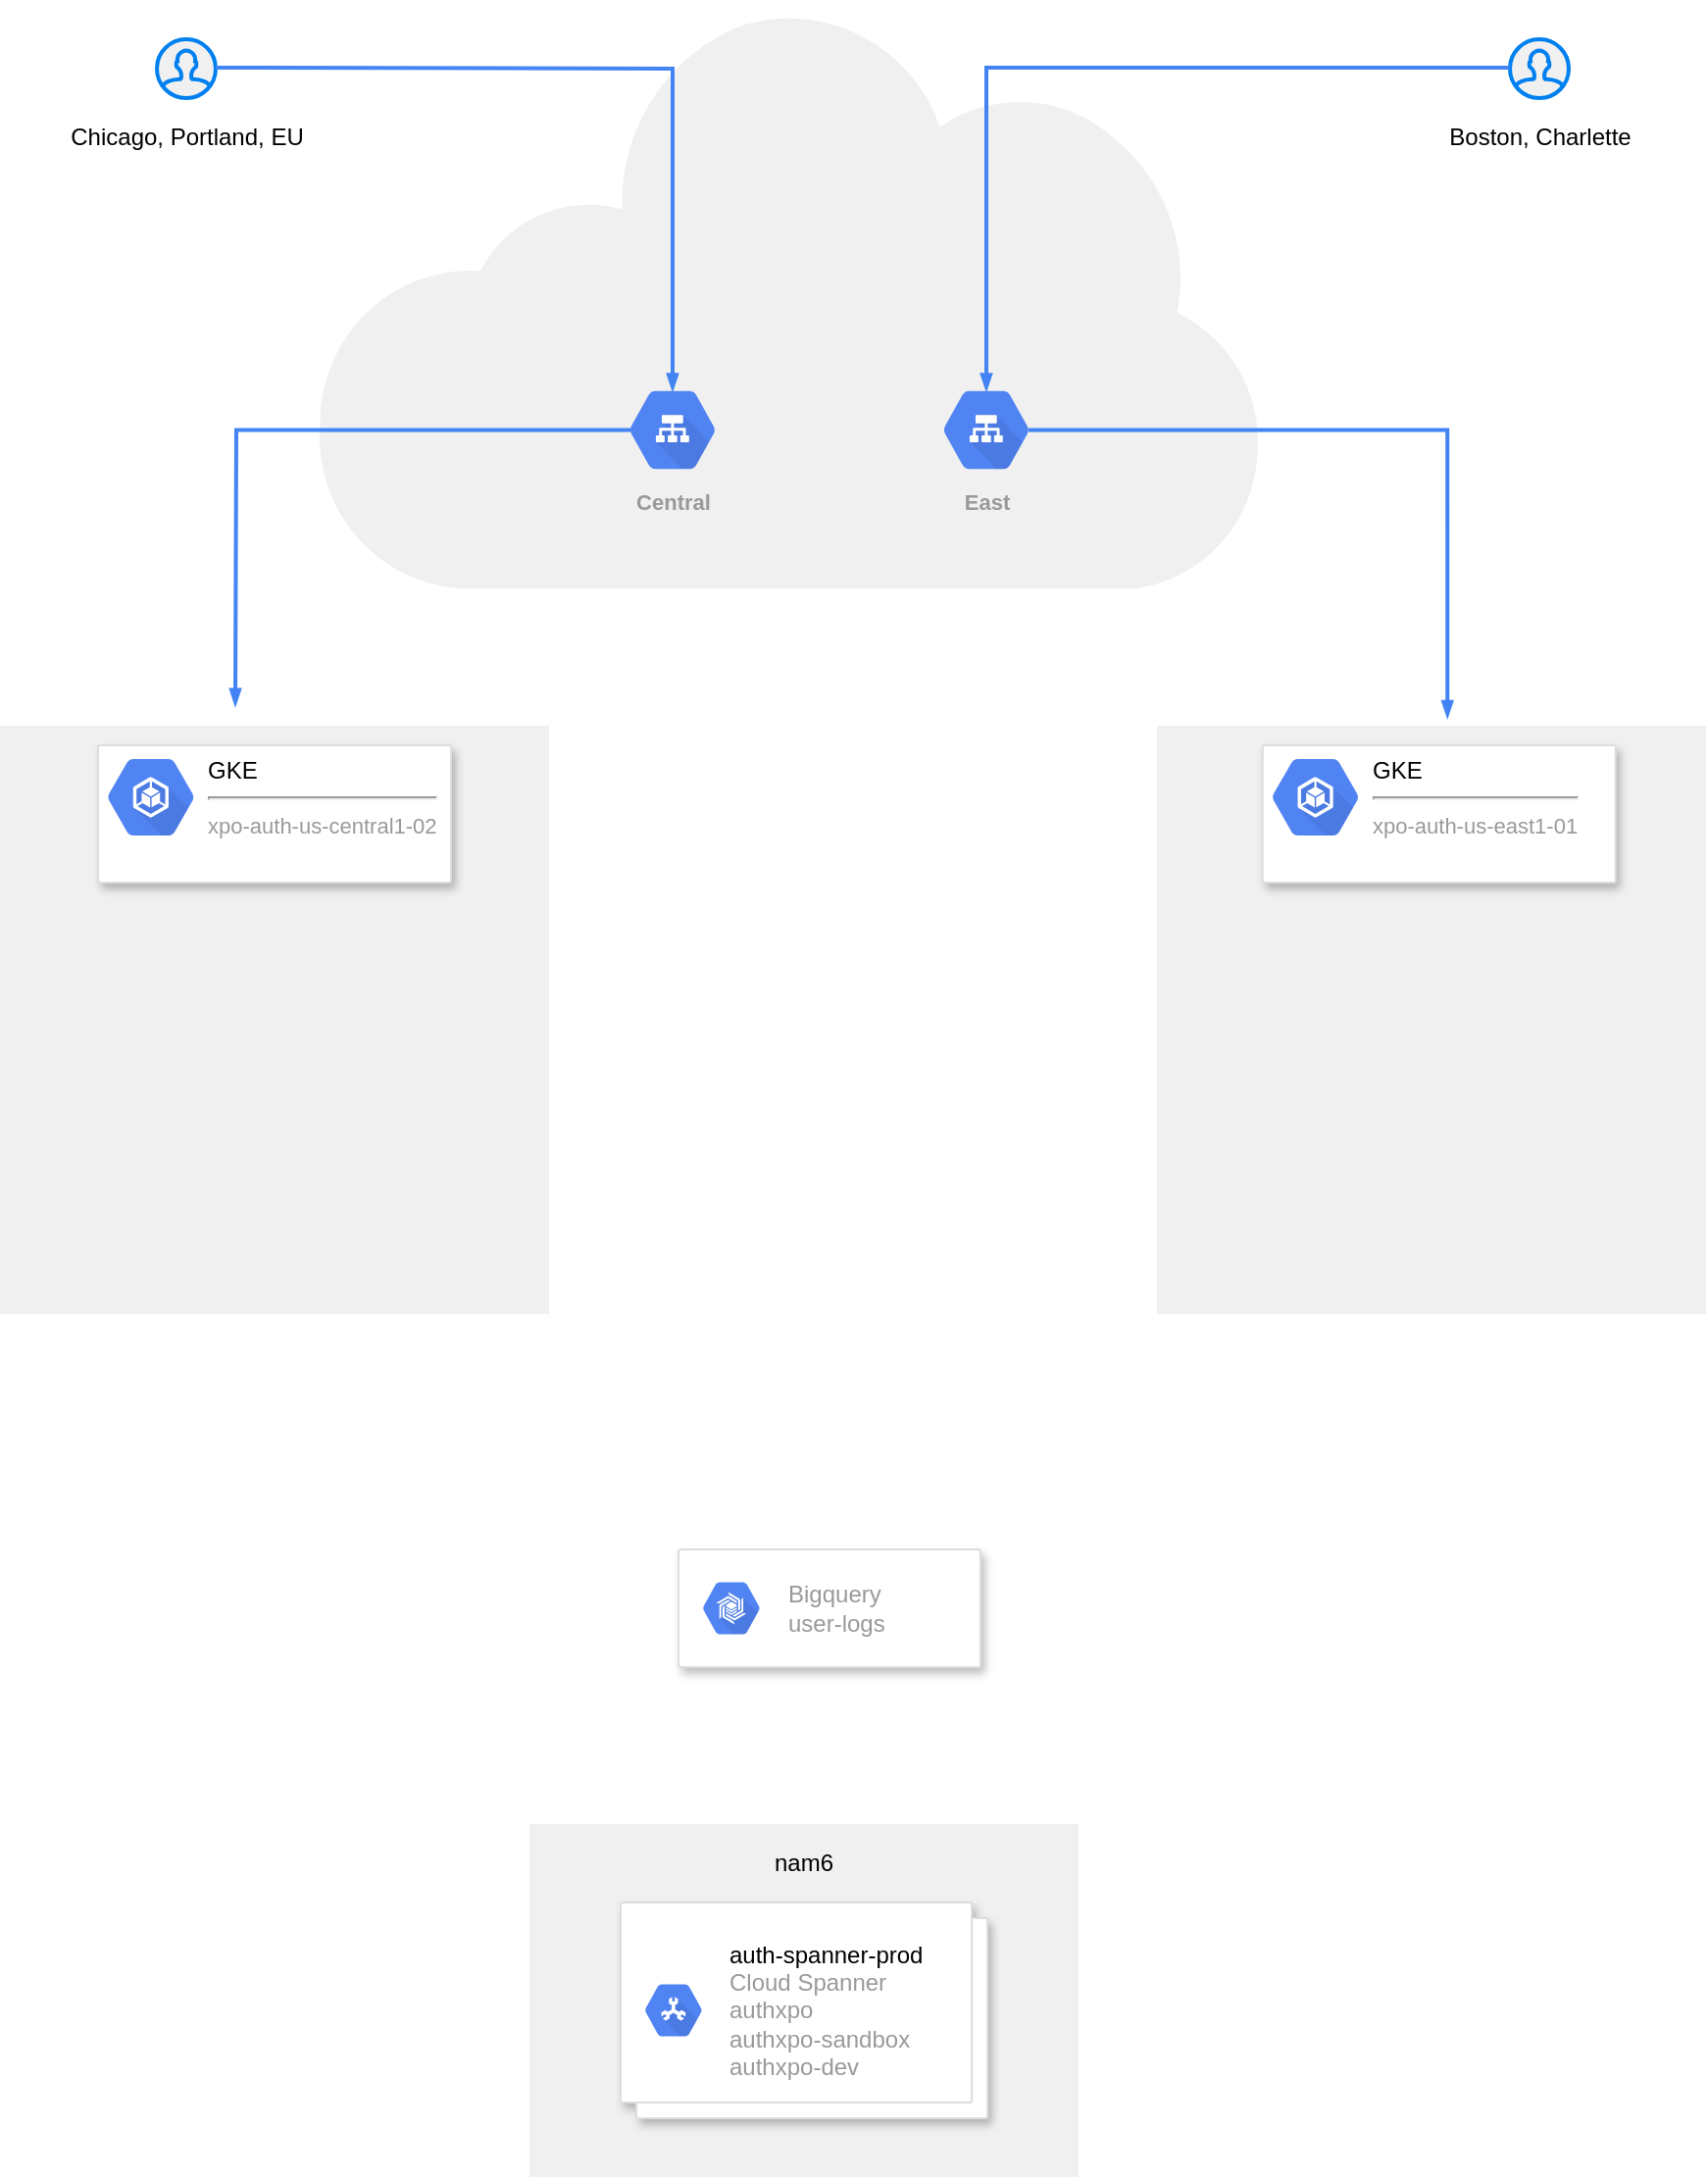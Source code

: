 <mxfile version="13.10.4" type="github">
  <diagram id="JQ935dEff7e0mPWDVM7o" name="Page-1">
    <mxGraphModel dx="1715" dy="1105" grid="1" gridSize="10" guides="1" tooltips="1" connect="1" arrows="1" fold="1" page="1" pageScale="1" pageWidth="1700" pageHeight="1100" math="0" shadow="0">
      <root>
        <mxCell id="0" />
        <mxCell id="1" parent="0" />
        <mxCell id="KqAvhqbSGdXWpDiNRcOl-25" value="" style="verticalLabelPosition=bottom;verticalAlign=top;html=1;shape=mxgraph.basic.rect;fillColor2=none;strokeWidth=1;size=20;indent=5;fillColor=#F0F0F0;strokeColor=none;" vertex="1" parent="1">
          <mxGeometry x="690" y="930" width="280" height="180" as="geometry" />
        </mxCell>
        <mxCell id="KqAvhqbSGdXWpDiNRcOl-2" value="" style="aspect=fixed;pointerEvents=1;shadow=0;dashed=0;html=1;strokeColor=none;labelPosition=center;verticalLabelPosition=bottom;verticalAlign=top;align=center;shape=mxgraph.mscae.enterprise.internet;fillColor=#F0F0F0;" vertex="1" parent="1">
          <mxGeometry x="580" width="483.87" height="300" as="geometry" />
        </mxCell>
        <mxCell id="KqAvhqbSGdXWpDiNRcOl-3" value="" style="html=1;verticalLabelPosition=bottom;align=center;labelBackgroundColor=#ffffff;verticalAlign=top;strokeWidth=2;strokeColor=#0080F0;shadow=0;dashed=0;shape=mxgraph.ios7.icons.user;fillColor=#F0F0F0;" vertex="1" parent="1">
          <mxGeometry x="500" y="20" width="30" height="30" as="geometry" />
        </mxCell>
        <mxCell id="KqAvhqbSGdXWpDiNRcOl-4" value="Chicago, Portland, EU" style="text;html=1;align=center;verticalAlign=middle;resizable=0;points=[];autosize=1;" vertex="1" parent="1">
          <mxGeometry x="450" y="60" width="130" height="20" as="geometry" />
        </mxCell>
        <mxCell id="KqAvhqbSGdXWpDiNRcOl-5" value="" style="html=1;verticalLabelPosition=bottom;align=center;labelBackgroundColor=#ffffff;verticalAlign=top;strokeWidth=2;strokeColor=#0080F0;shadow=0;dashed=0;shape=mxgraph.ios7.icons.user;fillColor=#F0F0F0;" vertex="1" parent="1">
          <mxGeometry x="1190" y="20" width="30" height="30" as="geometry" />
        </mxCell>
        <mxCell id="KqAvhqbSGdXWpDiNRcOl-6" value="Boston, Charlette" style="text;html=1;align=center;verticalAlign=middle;resizable=0;points=[];autosize=1;" vertex="1" parent="1">
          <mxGeometry x="1150" y="60" width="110" height="20" as="geometry" />
        </mxCell>
        <mxCell id="KqAvhqbSGdXWpDiNRcOl-7" value="Central" style="html=1;fillColor=#5184F3;strokeColor=none;verticalAlign=top;labelPosition=center;verticalLabelPosition=bottom;align=center;spacingTop=-6;fontSize=11;fontStyle=1;fontColor=#999999;shape=mxgraph.gcp2.hexIcon;prIcon=cloud_load_balancing" vertex="1" parent="1">
          <mxGeometry x="730" y="190" width="66" height="58.5" as="geometry" />
        </mxCell>
        <mxCell id="KqAvhqbSGdXWpDiNRcOl-8" value="East" style="html=1;fillColor=#5184F3;strokeColor=none;verticalAlign=top;labelPosition=center;verticalLabelPosition=bottom;align=center;spacingTop=-6;fontSize=11;fontStyle=1;fontColor=#999999;shape=mxgraph.gcp2.hexIcon;prIcon=cloud_load_balancing" vertex="1" parent="1">
          <mxGeometry x="890" y="190" width="66" height="58.5" as="geometry" />
        </mxCell>
        <mxCell id="KqAvhqbSGdXWpDiNRcOl-9" value="" style="edgeStyle=orthogonalEdgeStyle;fontSize=12;html=1;endArrow=blockThin;endFill=1;rounded=0;strokeWidth=2;endSize=4;startSize=4;dashed=0;strokeColor=#4284F3;entryX=0.5;entryY=0.16;entryDx=0;entryDy=0;entryPerimeter=0;" edge="1" parent="1" target="KqAvhqbSGdXWpDiNRcOl-7">
          <mxGeometry width="100" relative="1" as="geometry">
            <mxPoint x="530" y="34.5" as="sourcePoint" />
            <mxPoint x="724" y="200" as="targetPoint" />
          </mxGeometry>
        </mxCell>
        <mxCell id="KqAvhqbSGdXWpDiNRcOl-10" value="" style="edgeStyle=orthogonalEdgeStyle;fontSize=12;html=1;endArrow=blockThin;endFill=1;rounded=0;strokeWidth=2;endSize=4;startSize=4;dashed=0;strokeColor=#4284F3;exitX=0;exitY=0.483;exitDx=0;exitDy=0;exitPerimeter=0;entryX=0.5;entryY=0.16;entryDx=0;entryDy=0;entryPerimeter=0;" edge="1" parent="1" source="KqAvhqbSGdXWpDiNRcOl-5" target="KqAvhqbSGdXWpDiNRcOl-8">
          <mxGeometry width="100" relative="1" as="geometry">
            <mxPoint x="980" y="34.5" as="sourcePoint" />
            <mxPoint x="1080" y="34.5" as="targetPoint" />
          </mxGeometry>
        </mxCell>
        <mxCell id="KqAvhqbSGdXWpDiNRcOl-11" value="" style="verticalLabelPosition=bottom;verticalAlign=top;html=1;shape=mxgraph.basic.rect;fillColor2=none;strokeWidth=1;size=20;indent=5;fillColor=#F0F0F0;strokeColor=none;" vertex="1" parent="1">
          <mxGeometry x="420" y="370" width="280" height="300" as="geometry" />
        </mxCell>
        <mxCell id="KqAvhqbSGdXWpDiNRcOl-12" value="" style="verticalLabelPosition=bottom;verticalAlign=top;html=1;shape=mxgraph.basic.rect;fillColor2=none;strokeWidth=1;size=20;indent=5;fillColor=#F0F0F0;strokeColor=none;" vertex="1" parent="1">
          <mxGeometry x="1010" y="370" width="280" height="300" as="geometry" />
        </mxCell>
        <mxCell id="KqAvhqbSGdXWpDiNRcOl-13" value="" style="edgeStyle=orthogonalEdgeStyle;fontSize=12;html=1;endArrow=blockThin;endFill=1;rounded=0;strokeWidth=2;endSize=4;startSize=4;dashed=0;strokeColor=#4284F3;exitX=0.175;exitY=0.5;exitDx=0;exitDy=0;exitPerimeter=0;" edge="1" parent="1" source="KqAvhqbSGdXWpDiNRcOl-7">
          <mxGeometry width="100" relative="1" as="geometry">
            <mxPoint x="440" y="260" as="sourcePoint" />
            <mxPoint x="540" y="360" as="targetPoint" />
          </mxGeometry>
        </mxCell>
        <mxCell id="KqAvhqbSGdXWpDiNRcOl-14" value="" style="edgeStyle=orthogonalEdgeStyle;fontSize=12;html=1;endArrow=blockThin;endFill=1;rounded=0;strokeWidth=2;endSize=4;startSize=4;dashed=0;strokeColor=#4284F3;exitX=0.825;exitY=0.5;exitDx=0;exitDy=0;exitPerimeter=0;entryX=0.529;entryY=-0.013;entryDx=0;entryDy=0;entryPerimeter=0;" edge="1" parent="1" source="KqAvhqbSGdXWpDiNRcOl-8" target="KqAvhqbSGdXWpDiNRcOl-12">
          <mxGeometry width="100" relative="1" as="geometry">
            <mxPoint x="1100" y="220" as="sourcePoint" />
            <mxPoint x="1200" y="220" as="targetPoint" />
          </mxGeometry>
        </mxCell>
        <mxCell id="KqAvhqbSGdXWpDiNRcOl-17" value="" style="strokeColor=#dddddd;shadow=1;strokeWidth=1;rounded=1;absoluteArcSize=1;arcSize=2;fillColor=#FFFFFF;" vertex="1" parent="1">
          <mxGeometry x="470" y="380" width="180" height="70" as="geometry" />
        </mxCell>
        <mxCell id="KqAvhqbSGdXWpDiNRcOl-18" value="&lt;font color=&quot;#000000&quot;&gt;GKE&lt;/font&gt;&lt;br&gt;&lt;hr&gt;&lt;span style=&quot;font-size: 11px&quot;&gt;xpo-auth-us-central1-02&lt;/span&gt;" style="dashed=0;connectable=0;html=1;fillColor=#5184F3;strokeColor=none;shape=mxgraph.gcp2.container_engine;part=1;labelPosition=right;verticalLabelPosition=middle;align=left;verticalAlign=top;spacingLeft=5;fontColor=#999999;fontSize=12;spacingTop=-8;" vertex="1" parent="KqAvhqbSGdXWpDiNRcOl-17">
          <mxGeometry width="44" height="39" relative="1" as="geometry">
            <mxPoint x="5" y="7" as="offset" />
          </mxGeometry>
        </mxCell>
        <mxCell id="KqAvhqbSGdXWpDiNRcOl-19" value="" style="strokeColor=#dddddd;shadow=1;strokeWidth=1;rounded=1;absoluteArcSize=1;arcSize=2;fillColor=#FFFFFF;" vertex="1" parent="1">
          <mxGeometry x="1063.87" y="380" width="180" height="70" as="geometry" />
        </mxCell>
        <mxCell id="KqAvhqbSGdXWpDiNRcOl-20" value="&lt;font color=&quot;#000000&quot;&gt;GKE&lt;/font&gt;&lt;br&gt;&lt;hr&gt;&lt;span style=&quot;font-size: 11px&quot;&gt;xpo-auth-us-east1-01&lt;/span&gt;" style="dashed=0;connectable=0;html=1;fillColor=#5184F3;strokeColor=none;shape=mxgraph.gcp2.container_engine;part=1;labelPosition=right;verticalLabelPosition=middle;align=left;verticalAlign=top;spacingLeft=5;fontColor=#999999;fontSize=12;spacingTop=-8;" vertex="1" parent="KqAvhqbSGdXWpDiNRcOl-19">
          <mxGeometry width="44" height="39" relative="1" as="geometry">
            <mxPoint x="5" y="7" as="offset" />
          </mxGeometry>
        </mxCell>
        <mxCell id="KqAvhqbSGdXWpDiNRcOl-21" value="" style="strokeColor=#dddddd;shadow=1;strokeWidth=1;rounded=1;absoluteArcSize=1;arcSize=2;fillColor=#FFFFFF;" vertex="1" parent="1">
          <mxGeometry x="766" y="790" width="154" height="60" as="geometry" />
        </mxCell>
        <mxCell id="KqAvhqbSGdXWpDiNRcOl-22" value="Bigquery&lt;br&gt;user-logs" style="dashed=0;connectable=0;html=1;fillColor=#5184F3;strokeColor=none;shape=mxgraph.gcp2.hexIcon;prIcon=cloud_bigtable;part=1;labelPosition=right;verticalLabelPosition=middle;align=left;verticalAlign=middle;spacingLeft=5;fontColor=#999999;fontSize=12;" vertex="1" parent="KqAvhqbSGdXWpDiNRcOl-21">
          <mxGeometry y="0.5" width="44" height="39" relative="1" as="geometry">
            <mxPoint x="5" y="-19.5" as="offset" />
          </mxGeometry>
        </mxCell>
        <mxCell id="KqAvhqbSGdXWpDiNRcOl-23" value="" style="shape=mxgraph.gcp2.doubleRect;strokeColor=#dddddd;shadow=1;strokeWidth=1;fillColor=#FFFFFF;" vertex="1" parent="1">
          <mxGeometry x="736.47" y="970" width="187.07" height="110" as="geometry" />
        </mxCell>
        <mxCell id="KqAvhqbSGdXWpDiNRcOl-24" value="&lt;font color=&quot;#000000&quot;&gt;auth-spanner-prod&lt;/font&gt;&lt;br&gt;Cloud Spanner&lt;br&gt;authxpo&lt;br&gt;authxpo-sandbox&lt;br&gt;authxpo-dev" style="dashed=0;connectable=0;html=1;fillColor=#5184F3;strokeColor=none;shape=mxgraph.gcp2.hexIcon;prIcon=cloud_spanner;part=1;labelPosition=right;verticalLabelPosition=middle;align=left;verticalAlign=middle;spacingLeft=5;fontColor=#999999;fontSize=12;" vertex="1" parent="KqAvhqbSGdXWpDiNRcOl-23">
          <mxGeometry y="0.5" width="44" height="39" relative="1" as="geometry">
            <mxPoint x="5" y="-19.5" as="offset" />
          </mxGeometry>
        </mxCell>
        <mxCell id="KqAvhqbSGdXWpDiNRcOl-26" value="nam6" style="text;html=1;strokeColor=none;fillColor=none;align=center;verticalAlign=middle;whiteSpace=wrap;rounded=0;" vertex="1" parent="1">
          <mxGeometry x="810" y="940" width="40" height="20" as="geometry" />
        </mxCell>
      </root>
    </mxGraphModel>
  </diagram>
</mxfile>
